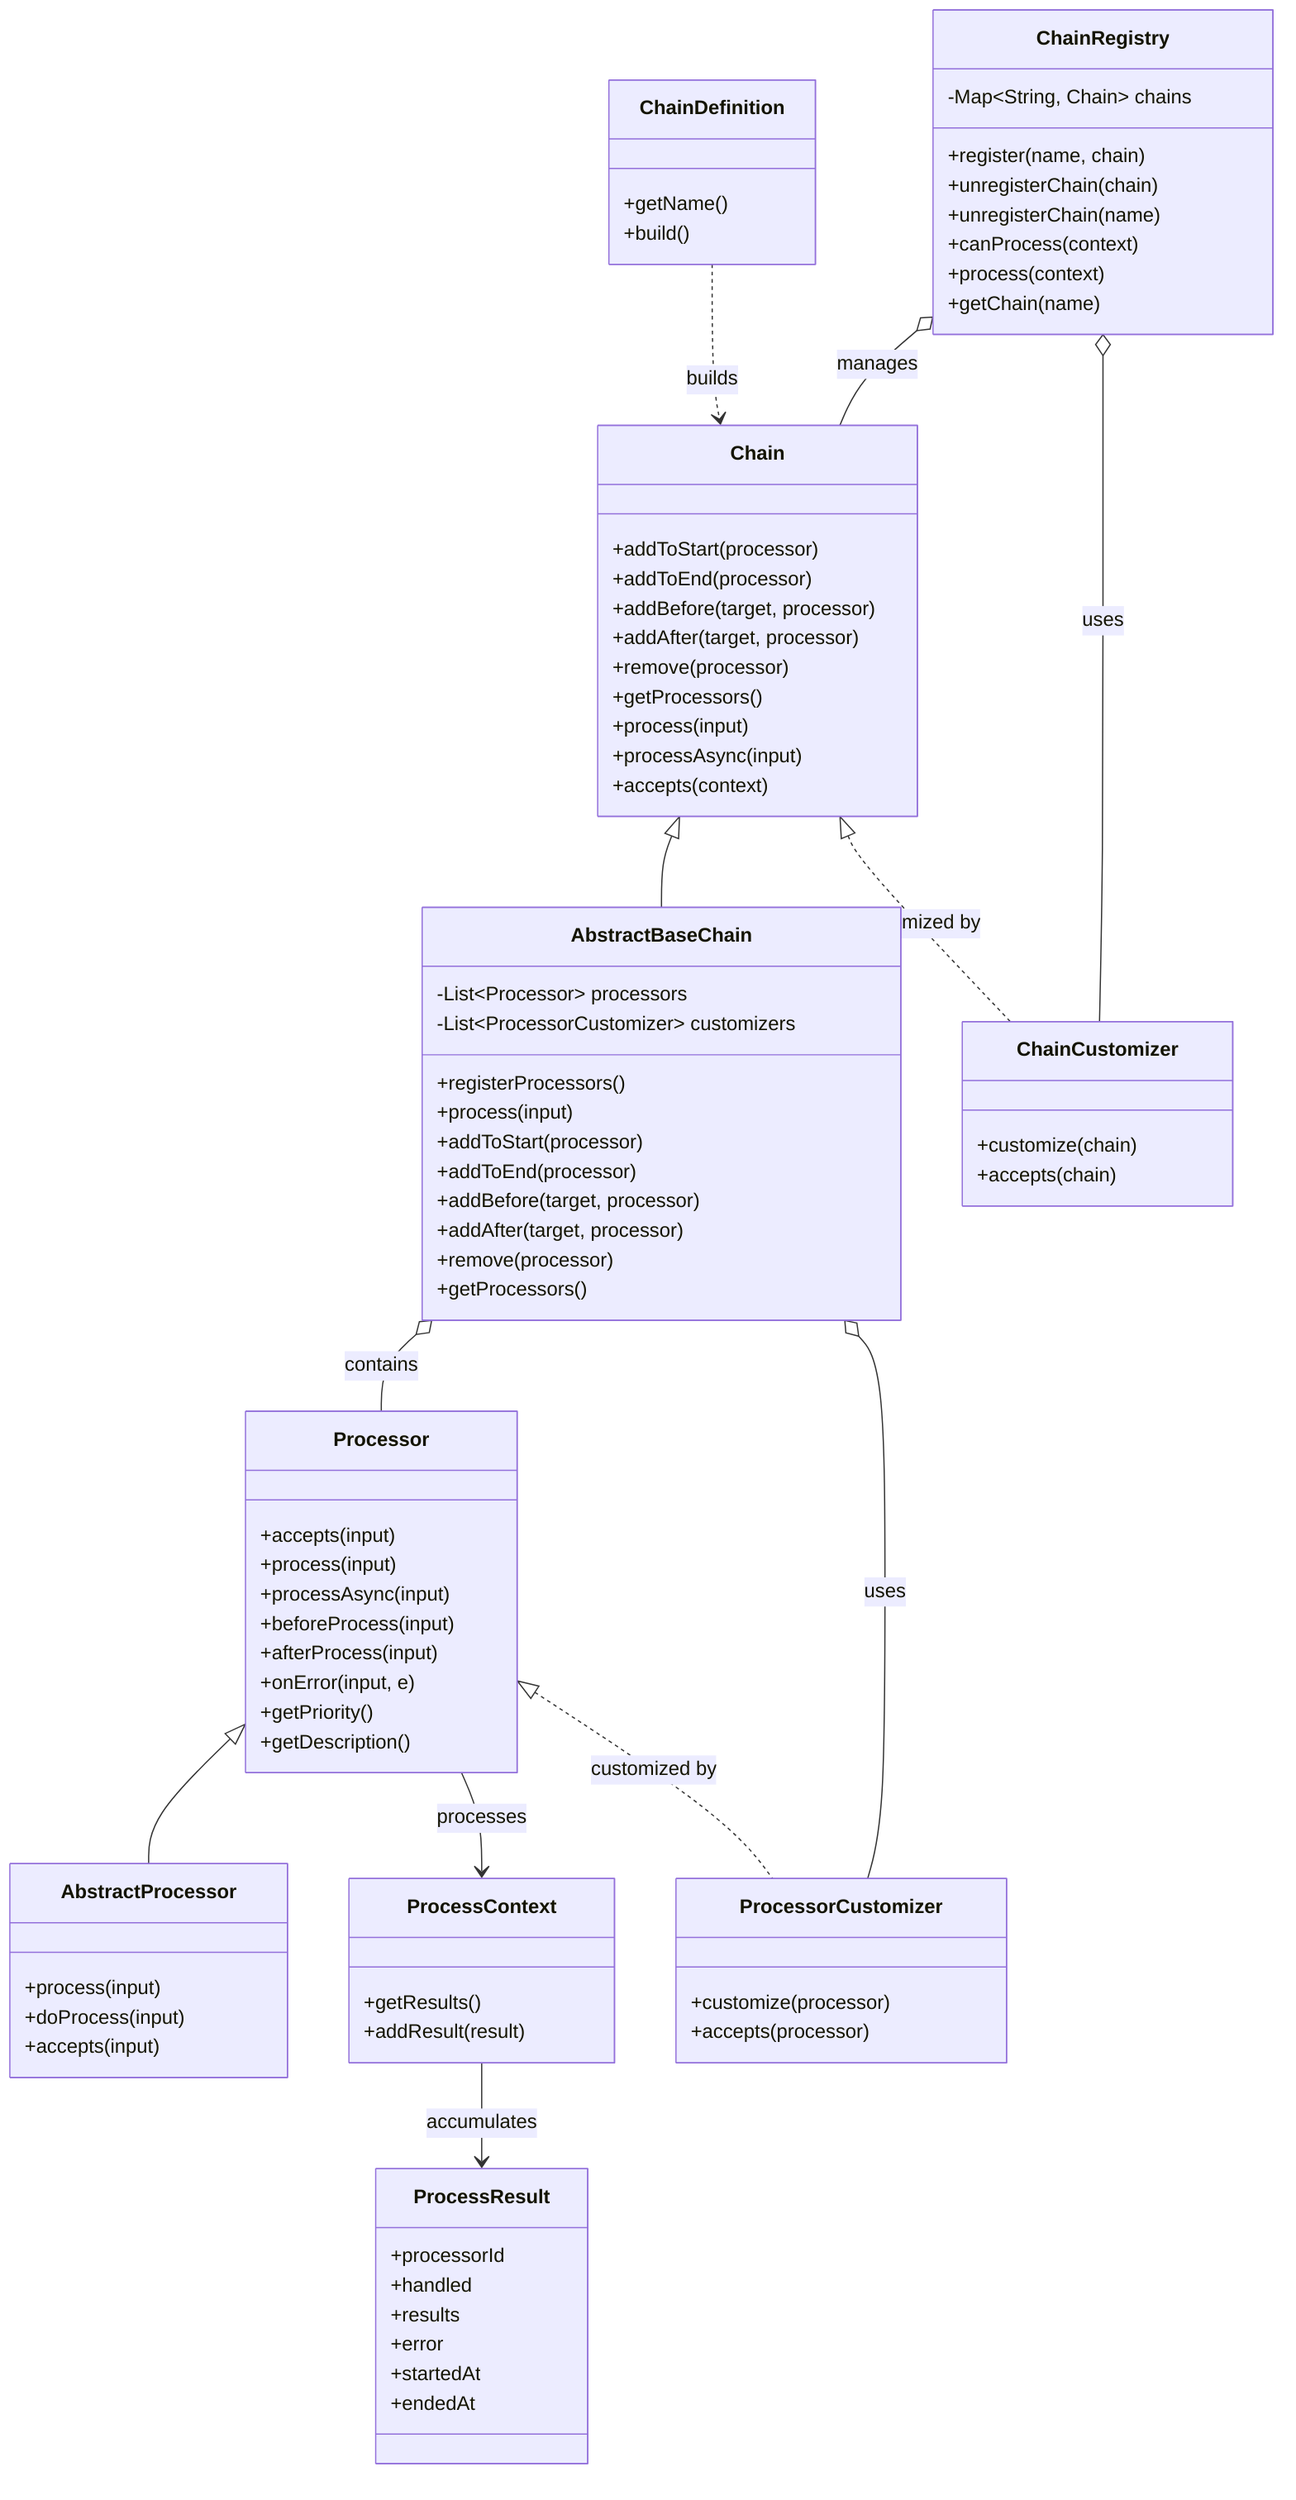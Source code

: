 classDiagram
    class Chain {
        +addToStart(processor)
        +addToEnd(processor)
        +addBefore(target, processor)
        +addAfter(target, processor)
        +remove(processor)
        +getProcessors()
        +process(input)
        +processAsync(input)
        +accepts(context)
    }

    class AbstractBaseChain {
        -List~Processor~ processors
        -List~ProcessorCustomizer~ customizers
        +registerProcessors()
        +process(input)
        +addToStart(processor)
        +addToEnd(processor)
        +addBefore(target, processor)
        +addAfter(target, processor)
        +remove(processor)
        +getProcessors()
    }

    class Processor {
        +accepts(input)
        +process(input)
        +processAsync(input)
        +beforeProcess(input)
        +afterProcess(input)
        +onError(input, e)
        +getPriority()
        +getDescription()
    }

    class AbstractProcessor {
        +process(input)
        +doProcess(input)
        +accepts(input)
    }

    class ProcessContext {
        +getResults()
        +addResult(result)
    }

    class ProcessResult {
        +processorId
        +handled
        +results
        +error
        +startedAt
        +endedAt
    }

    class ChainRegistry {
        -Map~String, Chain~ chains
        +register(name, chain)
        +unregisterChain(chain)
        +unregisterChain(name)
        +canProcess(context)
        +process(context)
        +getChain(name)
    }

    class ChainCustomizer {
        +customize(chain)
        +accepts(chain)
    }

    class ProcessorCustomizer {
        +customize(processor)
        +accepts(processor)
    }

    class ChainDefinition {
        +getName()
        +build()
    }

    Chain <|-- AbstractBaseChain
    AbstractBaseChain o-- Processor : contains
    AbstractBaseChain o-- ProcessorCustomizer : uses
    ChainRegistry o-- Chain : manages
    ChainRegistry o-- ChainCustomizer : uses
    Processor <|.. ProcessorCustomizer : customized by
    Chain <|.. ChainCustomizer : customized by
    Processor <|-- AbstractProcessor
    Processor --> ProcessContext : processes
    ProcessContext --> ProcessResult : accumulates
    ChainDefinition ..> Chain : builds
